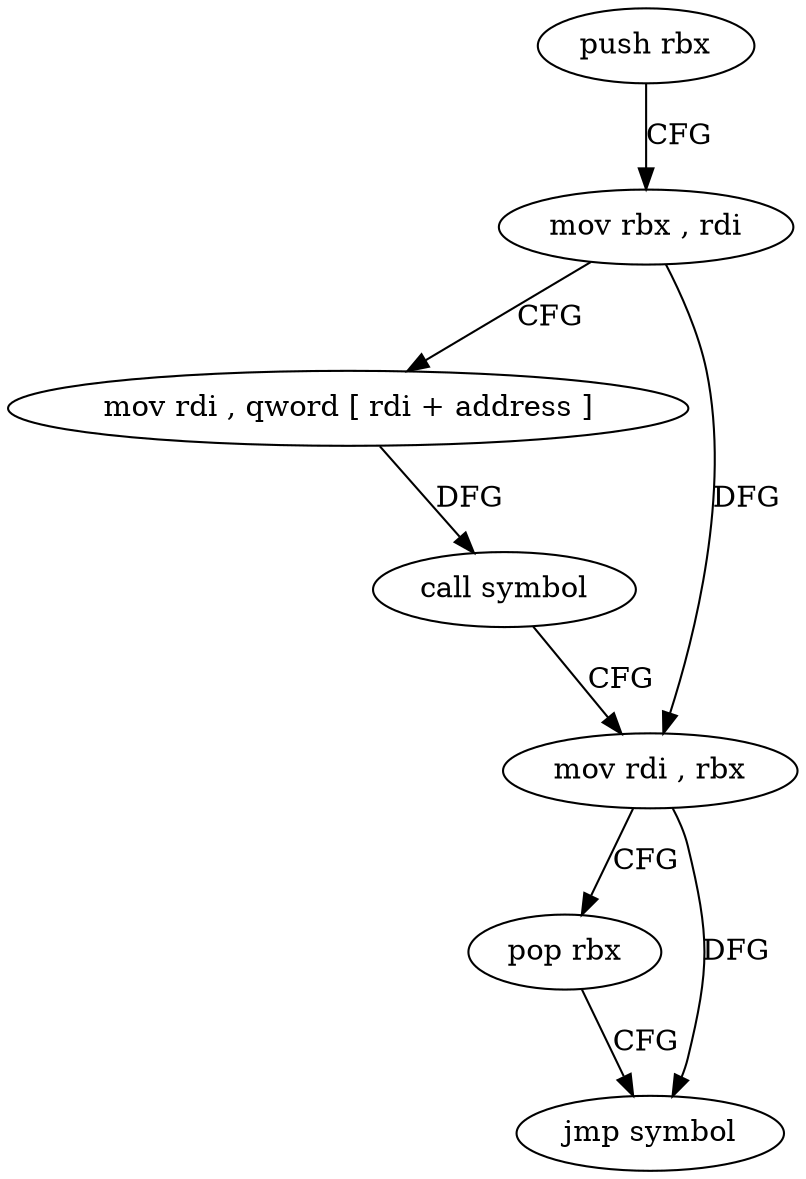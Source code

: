 digraph "func" {
"4228960" [label = "push rbx" ]
"4228961" [label = "mov rbx , rdi" ]
"4228964" [label = "mov rdi , qword [ rdi + address ]" ]
"4228968" [label = "call symbol" ]
"4228973" [label = "mov rdi , rbx" ]
"4228976" [label = "pop rbx" ]
"4228977" [label = "jmp symbol" ]
"4228960" -> "4228961" [ label = "CFG" ]
"4228961" -> "4228964" [ label = "CFG" ]
"4228961" -> "4228973" [ label = "DFG" ]
"4228964" -> "4228968" [ label = "DFG" ]
"4228968" -> "4228973" [ label = "CFG" ]
"4228973" -> "4228976" [ label = "CFG" ]
"4228973" -> "4228977" [ label = "DFG" ]
"4228976" -> "4228977" [ label = "CFG" ]
}
